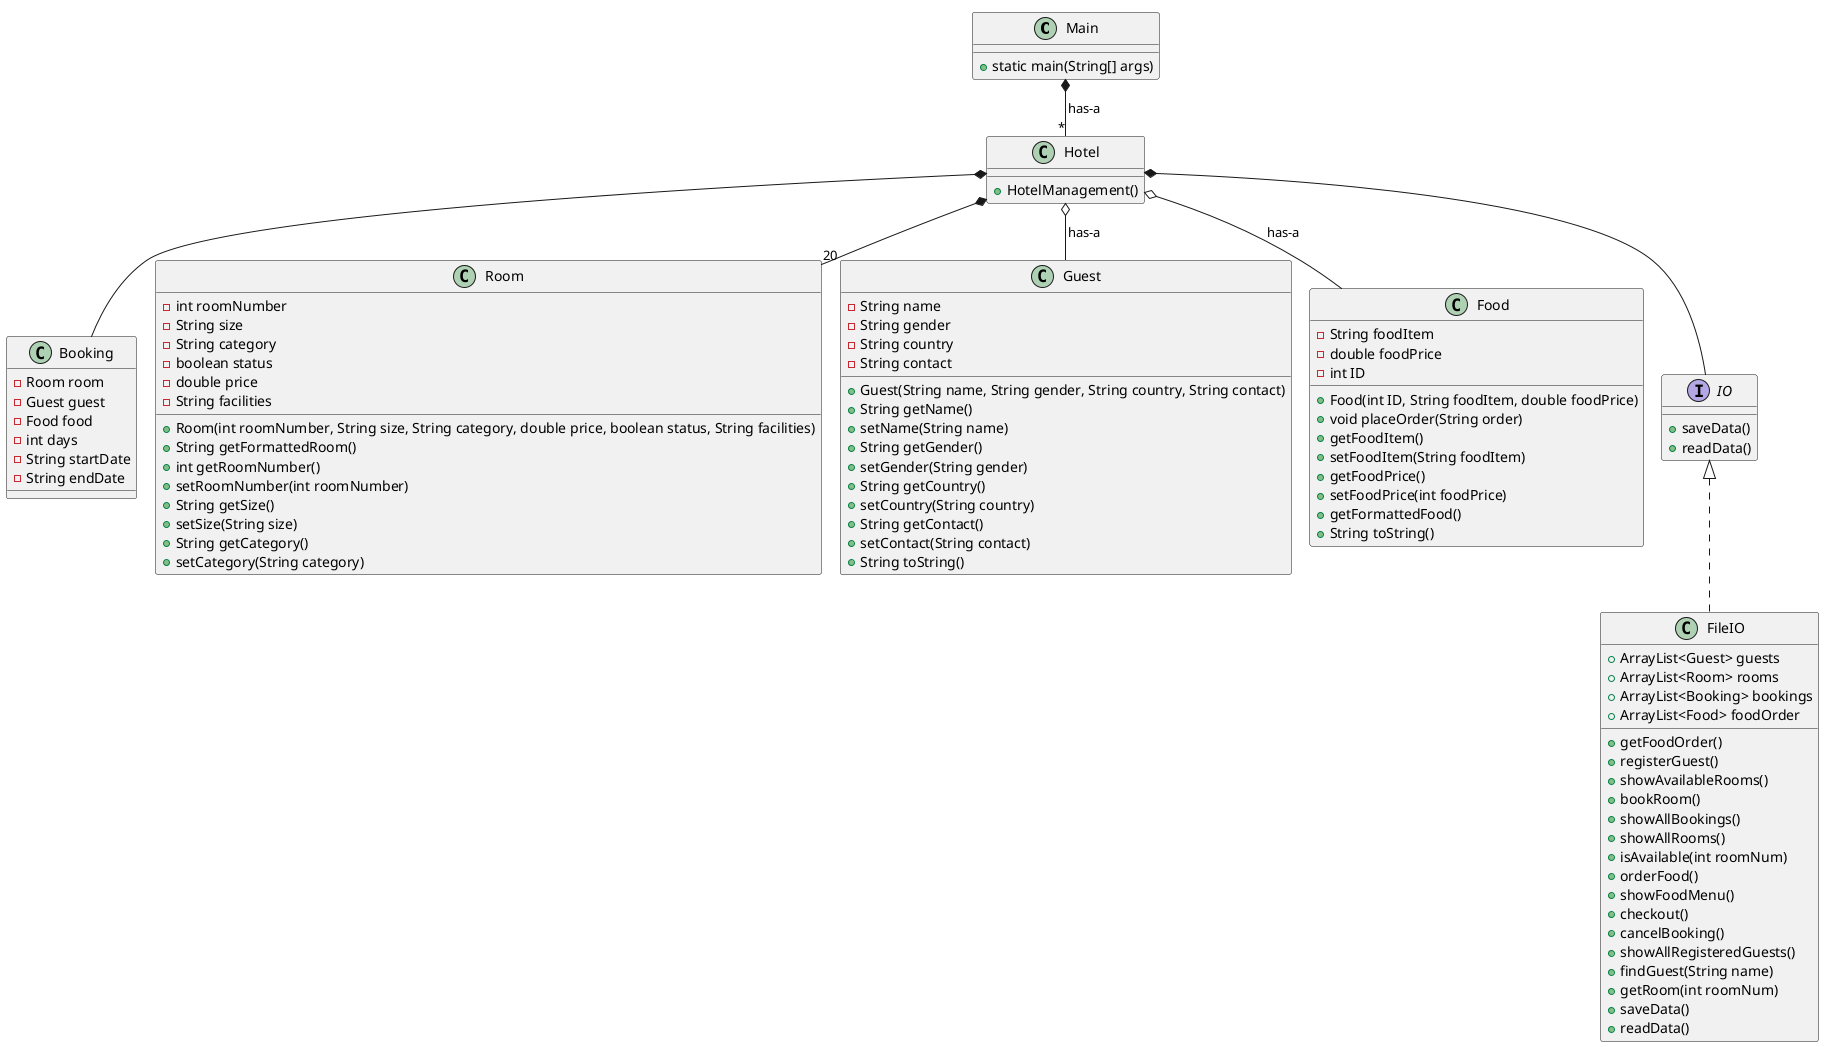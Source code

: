 @startuml

!pragma layout smetana

class Main
class Hotel
class Booking
class Room
class Guest
class Food
class FileIO
interface IO

Main *-- "*" Hotel: has-a
Hotel *-- Booking
Hotel *-- "20" Room
Hotel o-- Guest: has-a
Hotel *-- IO
IO <|.. FileIO
Hotel o-- Food: has-a

Main : + static main(String[] args)
Hotel :  +HotelManagement()

Booking : -Room room
Booking : -Guest guest
Booking : -Food food
Booking : -int days
Booking : -String startDate
Booking : -String endDate

Room : -int roomNumber
Room : -String size
Room : -String category
Room : -boolean status
Room : -double price
Room : -String facilities

Guest : -String name
Guest : -String gender
Guest : -String country
Guest : -String contact

Food : -String foodItem
Food : -double foodPrice
Food : -int ID

FileIO : +ArrayList<Guest> guests
FileIO : +ArrayList<Room> rooms
FileIO : +ArrayList<Booking> bookings
FileIO : +ArrayList<Food> foodOrder

IO : + saveData()
IO : + readData()

FileIO : +getFoodOrder()
FileIO : +registerGuest()
FileIO : +showAvailableRooms()
FileIO : +bookRoom()
FileIO : +showAllBookings()
FileIO : +showAllRooms()
FileIO : +isAvailable(int roomNum)
FileIO : +orderFood()
FileIO : +showFoodMenu()
FileIO : +checkout()
FileIO : +cancelBooking()
FileIO : +showAllRegisteredGuests()
FileIO : +findGuest(String name)
FileIO : +getRoom(int roomNum)
FileIO : +saveData()
FileIO : +readData()

Food : +Food(int ID, String foodItem, double foodPrice)
Food : +void placeOrder(String order)
Food : +getFoodItem()
Food : +setFoodItem(String foodItem)
Food : +getFoodPrice()
Food : +setFoodPrice(int foodPrice)
Food : +getFormattedFood()
Food : +String toString()

Guest : +Guest(String name, String gender, String country, String contact)
Guest : +String getName()
Guest : +setName(String name)
Guest : +String getGender()
Guest : +setGender(String gender)
Guest : +String getCountry()
Guest : +setCountry(String country)
Guest : +String getContact()
Guest : +setContact(String contact)
Guest : +String toString()

Room : +Room(int roomNumber, String size, String category, double price, boolean status, String facilities)
Room : +String getFormattedRoom()
Room : +int getRoomNumber()
Room : +setRoomNumber(int roomNumber)
Room : +String getSize()
Room : +setSize(String size)
Room : +String getCategory()
Room : +setCategory(String category)




@enduml